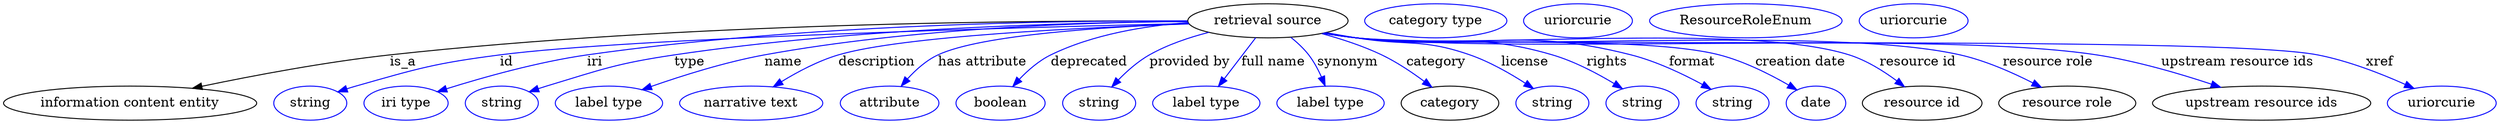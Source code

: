 digraph {
	graph [bb="0,0,2626.4,123"];
	node [label="\N"];
	"retrieval source"	[height=0.5,
		label="retrieval source",
		pos="1331.2,105",
		width=2.347];
	"information content entity"	[height=0.5,
		pos="133.24,18",
		width=3.7011];
	"retrieval source" -> "information content entity"	[label=is_a,
		lp="421.24,61.5",
		pos="e,199.01,33.73 1246.5,104.82 1083.5,105.51 715.02,102.74 407.24,69 339.7,61.597 263.76,47.259 208.99,35.828"];
	id	[color=blue,
		height=0.5,
		label=string,
		pos="323.24,18",
		width=1.0652];
	"retrieval source" -> id	[color=blue,
		label=id,
		lp="530.24,61.5",
		pos="e,352.24,29.935 1247.5,102.18 1070.1,98.039 661.27,86.841 523.24,69 454.68,60.139 437.73,54.911 371.24,36 368.13,35.117 364.94,34.141 \
361.74,33.115",
		style=solid];
	iri	[color=blue,
		height=0.5,
		label="iri type",
		pos="424.24,18",
		width=1.2277];
	"retrieval source" -> iri	[color=blue,
		label=iri,
		lp="622.24,61.5",
		pos="e,457.06,30.085 1247.7,101.91 1085.8,97.526 734.19,86.322 614.24,69 562.64,61.549 504.93,45.172 466.79,33.184",
		style=solid];
	type	[color=blue,
		height=0.5,
		label=string,
		pos="525.24,18",
		width=1.0652];
	"retrieval source" -> type	[color=blue,
		label=type,
		lp="722.24,61.5",
		pos="e,554.16,30.003 1246.6,104.22 1125.9,103.41 897.95,97.72 706.24,69 645.58,59.913 630.94,53.789 572.24,36 569.47,35.162 566.63,34.255 \
563.79,33.311",
		style=solid];
	name	[color=blue,
		height=0.5,
		label="label type",
		pos="638.24,18",
		width=1.5707];
	"retrieval source" -> name	[color=blue,
		label=name,
		lp="821.24,61.5",
		pos="e,672.95,32.22 1246.5,104.42 1141.2,103.57 956.55,97.55 801.24,69 760.21,61.459 714.96,47.069 682.57,35.656",
		style=solid];
	description	[color=blue,
		height=0.5,
		label="narrative text",
		pos="788.24,18",
		width=2.0943];
	"retrieval source" -> description	[color=blue,
		label=description,
		lp="919.74,61.5",
		pos="e,811.34,35.319 1247.7,101.75 1136.5,98.019 945.99,88.908 879.24,69 858.4,62.784 836.99,51.32 820.17,40.937",
		style=solid];
	"has attribute"	[color=blue,
		height=0.5,
		label=attribute,
		pos="933.24,18",
		width=1.4443];
	"retrieval source" -> "has attribute"	[color=blue,
		label="has attribute",
		lp="1031.2,61.5",
		pos="e,945.48,35.959 1247.6,101.89 1160.2,98.577 1029.4,90.155 984.24,69 971.96,63.248 960.86,53.284 952.18,43.757",
		style=solid];
	deprecated	[color=blue,
		height=0.5,
		label=boolean,
		pos="1050.2,18",
		width=1.2999];
	"retrieval source" -> deprecated	[color=blue,
		label=deprecated,
		lp="1142.7,61.5",
		pos="e,1062.9,35.712 1254.7,97.308 1198.9,91.491 1128.5,81.956 1102.2,69 1090,62.934 1078.7,52.925 1069.8,43.449",
		style=solid];
	"provided by"	[color=blue,
		height=0.5,
		label=string,
		pos="1153.2,18",
		width=1.0652];
	"retrieval source" -> "provided by"	[color=blue,
		label="provided by",
		lp="1248.7,61.5",
		pos="e,1166.5,35.125 1268.8,92.801 1248.1,87.47 1225.4,79.815 1206.2,69 1194.1,62.122 1182.5,51.869 1173.4,42.435",
		style=solid];
	"full name"	[color=blue,
		height=0.5,
		label="label type",
		pos="1266.2,18",
		width=1.5707];
	"retrieval source" -> "full name"	[color=blue,
		label="full name",
		lp="1336.7,61.5",
		pos="e,1279.1,35.758 1318.4,87.207 1309,74.866 1296,57.894 1285.3,43.967",
		style=solid];
	synonym	[color=blue,
		height=0.5,
		label="label type",
		pos="1397.2,18",
		width=1.5707];
	"retrieval source" -> synonym	[color=blue,
		label=synonym,
		lp="1415.2,61.5",
		pos="e,1391.5,36.279 1355.3,87.573 1362,82.206 1368.9,75.847 1374.2,69 1379.6,62.02 1384.1,53.563 1387.7,45.606",
		style=solid];
	category	[height=0.5,
		pos="1523.2,18",
		width=1.4263];
	"retrieval source" -> category	[color=blue,
		label=category,
		lp="1508.7,61.5",
		pos="e,1504.1,34.841 1387.9,91.512 1408.4,85.956 1431.4,78.489 1451.2,69 1467,61.471 1483.1,50.634 1496.1,40.973",
		style=solid];
	license	[color=blue,
		height=0.5,
		label=string,
		pos="1631.2,18",
		width=1.0652];
	"retrieval source" -> license	[color=blue,
		label=license,
		lp="1602.2,61.5",
		pos="e,1611.2,33.427 1392.5,92.52 1403.1,90.618 1414,88.71 1424.2,87 1477.4,78.15 1493.3,86.743 1544.2,69 1564.9,61.794 1586.3,49.607 \
1602.6,39.07",
		style=solid];
	rights	[color=blue,
		height=0.5,
		label=string,
		pos="1726.2,18",
		width=1.0652];
	"retrieval source" -> rights	[color=blue,
		label=rights,
		lp="1688.7,61.5",
		pos="e,1705,33.333 1391.1,92.195 1402.1,90.275 1413.5,88.445 1424.2,87 1515.8,74.684 1542.6,95.018 1631.2,69 1654.2,62.248 1678.1,49.664 \
1696.2,38.81",
		style=solid];
	format	[color=blue,
		height=0.5,
		label=string,
		pos="1821.2,18",
		width=1.0652];
	"retrieval source" -> format	[color=blue,
		label=format,
		lp="1778.7,61.5",
		pos="e,1798.4,32.773 1390.6,92.061 1401.7,90.131 1413.3,88.332 1424.2,87 1552.4,71.362 1589.1,100.89 1714.2,69 1740.8,62.237 1768.7,48.923 \
1789.4,37.734",
		style=solid];
	"creation date"	[color=blue,
		height=0.5,
		label=date,
		pos="1909.2,18",
		width=0.86659];
	"retrieval source" -> "creation date"	[color=blue,
		label="creation date",
		lp="1892.7,61.5",
		pos="e,1889.1,31.965 1390.1,92.013 1401.4,90.062 1413.1,88.268 1424.2,87 1508.9,77.318 1724.7,90.193 1807.2,69 1833.3,62.309 1860.5,48.554 \
1880.3,37.162",
		style=solid];
	"resource id"	[height=0.5,
		pos="2021.2,18",
		width=1.7512];
	"retrieval source" -> "resource id"	[color=blue,
		label="resource id",
		lp="2016.7,61.5",
		pos="e,2002.5,35.376 1390.1,91.902 1401.4,89.962 1413.1,88.2 1424.2,87 1539.2,74.571 1834,103.75 1944.2,69 1962.4,63.287 1980.3,52.048 \
1994.3,41.669",
		style=solid];
	"resource role"	[height=0.5,
		pos="2174.2,18",
		width=2.004];
	"retrieval source" -> "resource role"	[color=blue,
		label="resource role",
		lp="2153.7,61.5",
		pos="e,2147,34.691 1389.6,91.931 1401,89.961 1413,88.182 1424.2,87 1565.1,72.225 1923.1,100.24 2061.2,69 2088,62.94 2116.3,50.433 2137.9,\
39.444",
		style=solid];
	"upstream resource ids"	[height=0.5,
		pos="2379.2,18",
		width=3.1955];
	"retrieval source" -> "upstream resource ids"	[color=blue,
		label="upstream resource ids",
		lp="2353.7,61.5",
		pos="e,2336,34.805 1389.6,91.884 1401,89.918 1413,88.152 1424.2,87 1596.9,69.337 2033.6,95.188 2205.2,69 2246.7,62.678 2292.1,49.377 \
2326.2,38.083",
		style=solid];
	xref	[color=blue,
		height=0.5,
		label=uriorcurie,
		pos="2569.2,18",
		width=1.5887];
	"retrieval source" -> xref	[color=blue,
		label=xref,
		lp="2503.7,61.5",
		pos="e,2539.9,33.57 1389.6,91.836 1401,89.875 1413,88.122 1424.2,87 1536.4,75.832 2327.6,90.412 2438.2,69 2470.5,62.765 2505.1,49.236 \
2530.6,37.822",
		style=solid];
	"named thing_category"	[color=blue,
		height=0.5,
		label="category type",
		pos="1508.2,105",
		width=2.0762];
	"retrieval source_resource id"	[color=blue,
		height=0.5,
		label=uriorcurie,
		pos="1658.2,105",
		width=1.5887];
	"retrieval source_resource role"	[color=blue,
		height=0.5,
		label=ResourceRoleEnum,
		pos="1835.2,105",
		width=2.8164];
	"retrieval source_upstream resource ids"	[color=blue,
		height=0.5,
		label=uriorcurie,
		pos="2012.2,105",
		width=1.5887];
}
